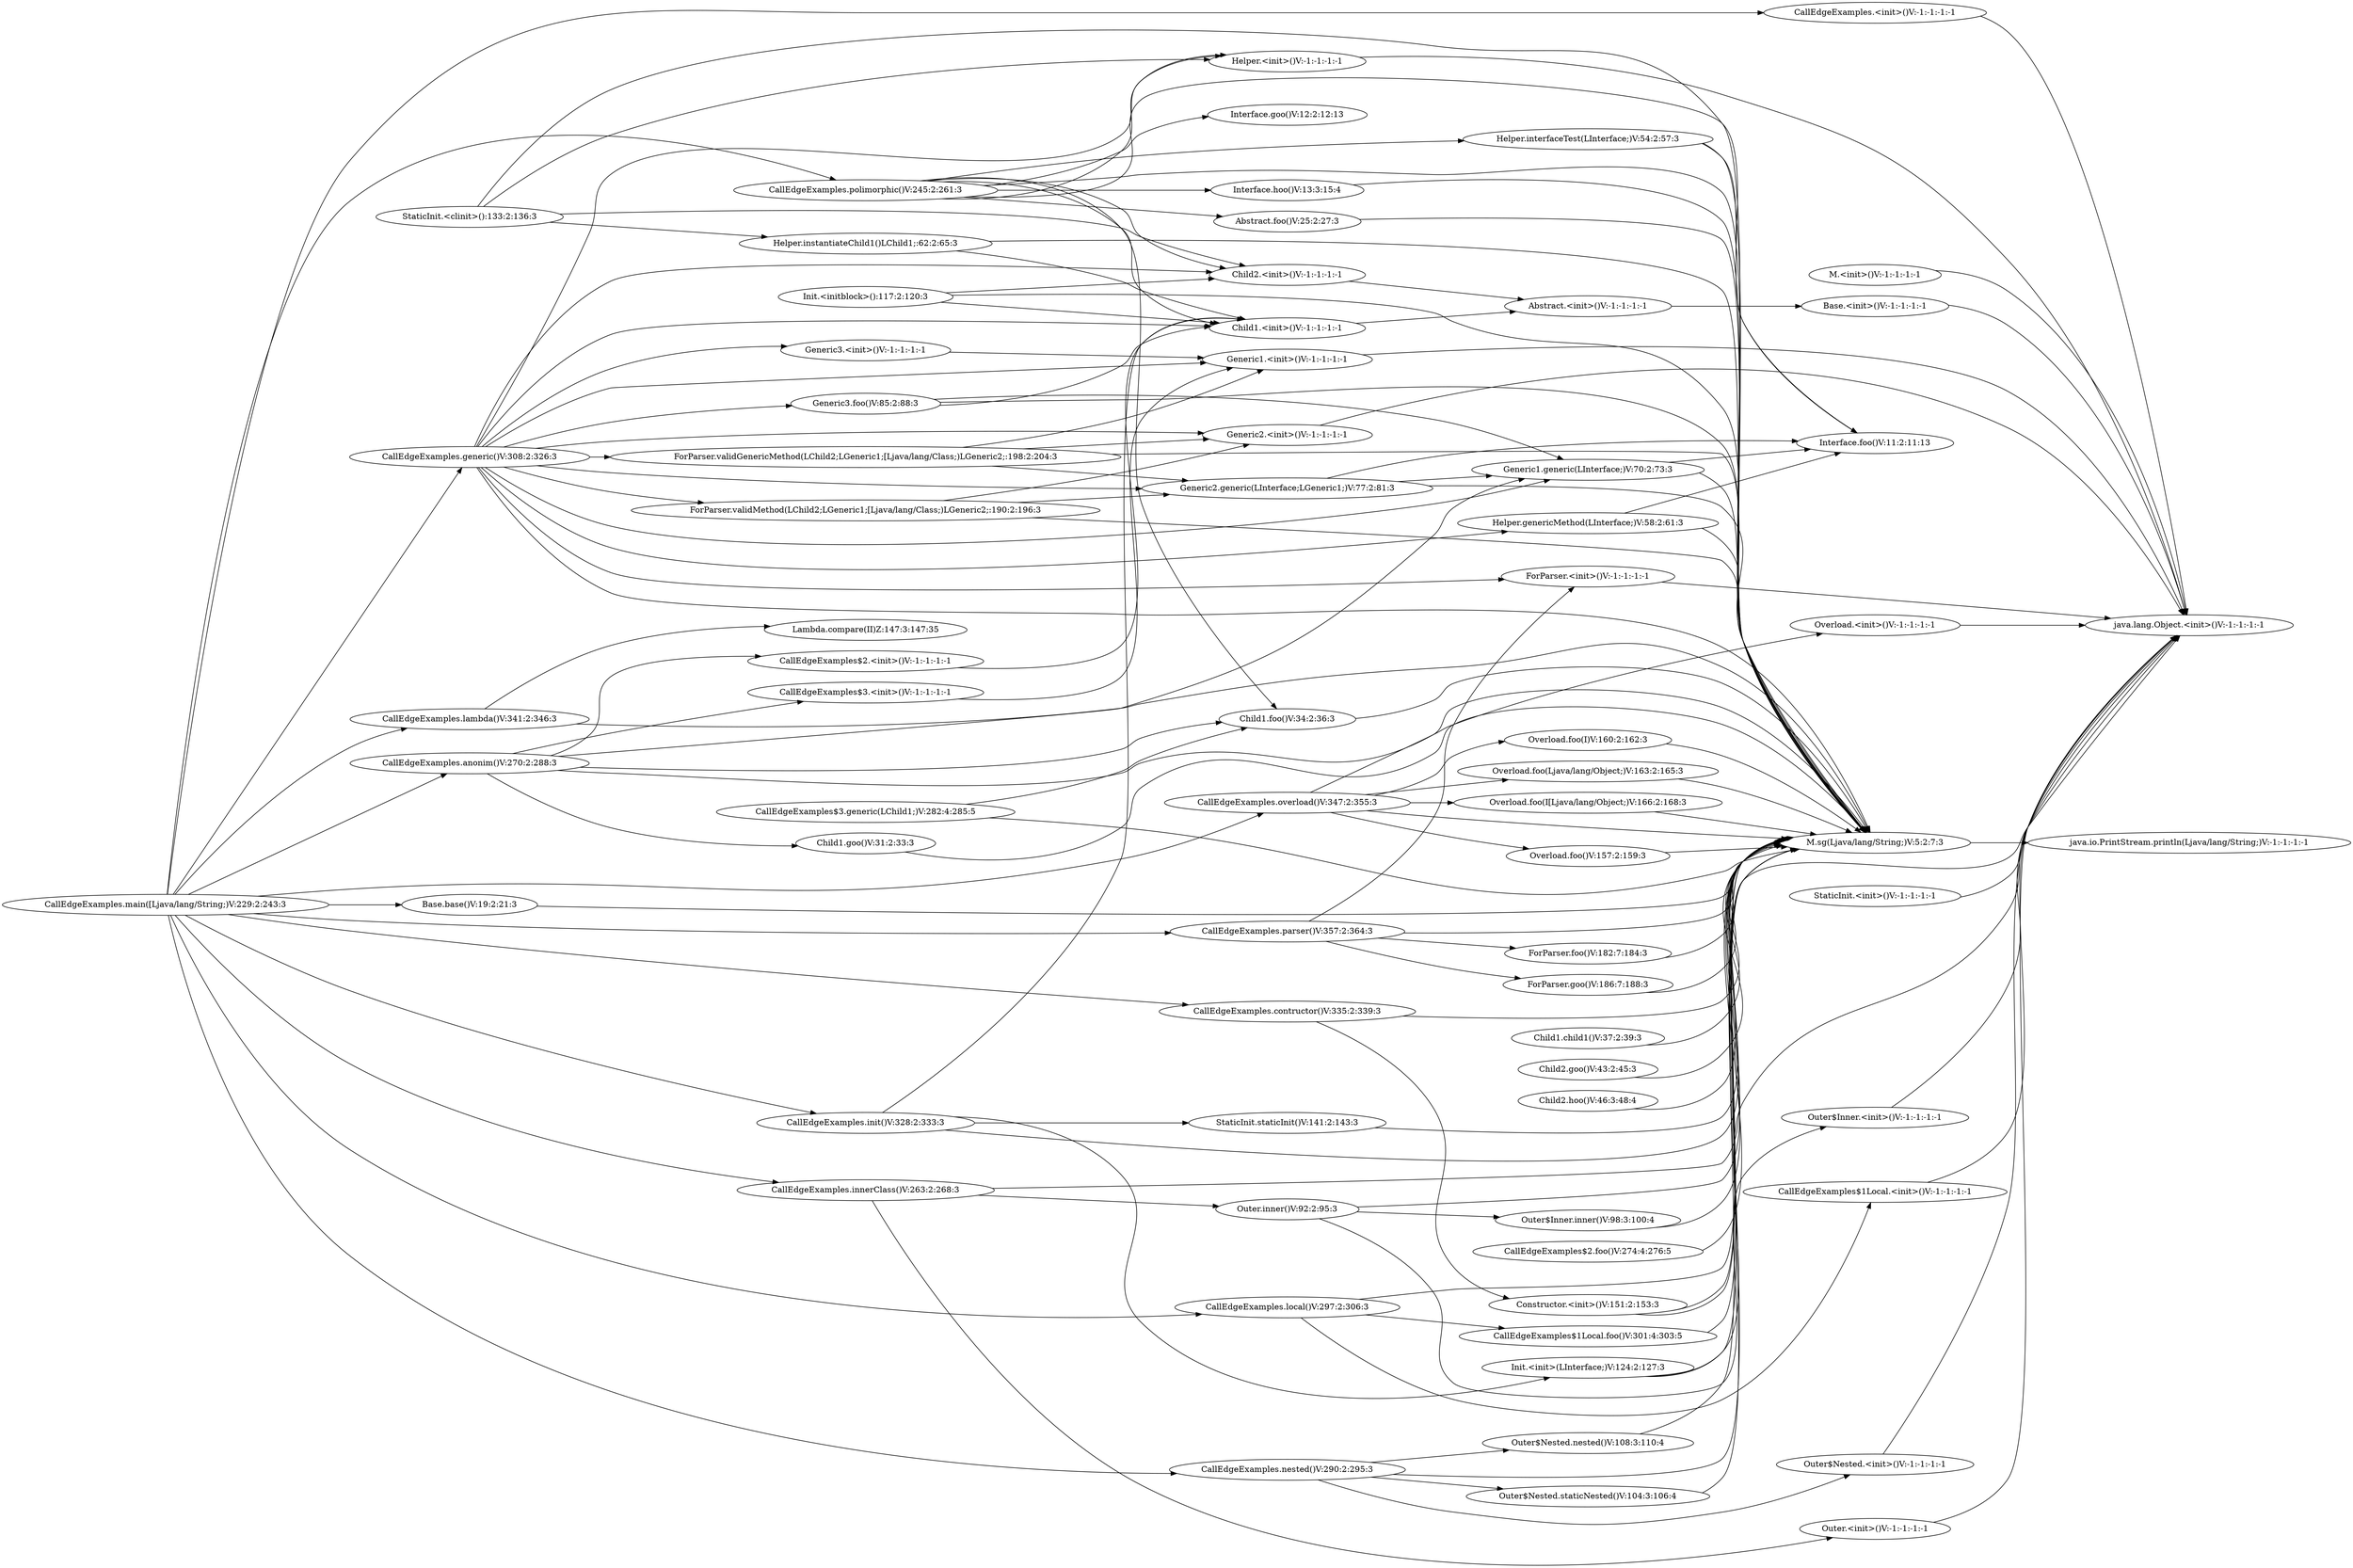digraph graphname {
rankdir="LR";
119 [label="M.<init>()V:-1:-1:-1:-1"]
120 [label="java.lang.Object.<init>()V:-1:-1:-1:-1"]
122 [label="M.sg(Ljava/lang/String;)V:5:2:7:3"]
130 [label="java.io.PrintStream.println(Ljava/lang/String;)V:-1:-1:-1:-1"]
135 [label="Interface.foo()V:11:2:11:13"]
136 [label="Interface.goo()V:12:2:12:13"]
137 [label="Interface.hoo()V:13:3:15:4"]
140 [label="Base.<init>()V:-1:-1:-1:-1"]
141 [label="Base.base()V:19:2:21:3"]
147 [label="Abstract.<init>()V:-1:-1:-1:-1"]
149 [label="Abstract.foo()V:25:2:27:3"]
153 [label="Child1.<init>()V:-1:-1:-1:-1"]
155 [label="Child1.goo()V:31:2:33:3"]
156 [label="Child1.foo()V:34:2:36:3"]
157 [label="Child1.child1()V:37:2:39:3"]
159 [label="Child2.<init>()V:-1:-1:-1:-1"]
160 [label="Child2.goo()V:43:2:45:3"]
161 [label="Child2.hoo()V:46:3:48:4"]
163 [label="Helper.<init>()V:-1:-1:-1:-1"]
164 [label="Helper.interfaceTest(LInterface;)V:54:2:57:3"]
167 [label="Helper.genericMethod(LInterface;)V:58:2:61:3"]
172 [label="Helper.instantiateChild1()LChild1;:62:2:65:3"]
177 [label="Generic1.<init>()V:-1:-1:-1:-1"]
178 [label="Generic1.generic(LInterface;)V:70:2:73:3"]
184 [label="Generic2.<init>()V:-1:-1:-1:-1"]
185 [label="Generic2.generic(LInterface;LGeneric1;)V:77:2:81:3"]
204 [label="Generic3.<init>()V:-1:-1:-1:-1"]
206 [label="Generic3.foo()V:85:2:88:3"]
208 [label="Outer.<init>()V:-1:-1:-1:-1"]
209 [label="Outer.inner()V:92:2:95:3"]
210 [label="Outer$Inner.inner()V:98:3:100:4"]
215 [label="Outer$Inner.<init>()V:-1:-1:-1:-1"]
218 [label="Outer$Nested.<init>()V:-1:-1:-1:-1"]
219 [label="Outer$Nested.staticNested()V:104:3:106:4"]
220 [label="Outer$Nested.nested()V:108:3:110:4"]
229 [label="Init.<initblock>():117:2:120:3"]
235 [label="Init.<init>(LInterface;)V:124:2:127:3"]
239 [label="StaticInit.<init>()V:-1:-1:-1:-1"]
242 [label="StaticInit.<clinit>():133:2:136:3"]
246 [label="StaticInit.staticInit()V:141:2:143:3"]
248 [label="Lambda.compare(II)Z:147:3:147:35"]
258 [label="Constructor.<init>()V:151:2:153:3"]
260 [label="Overload.<init>()V:-1:-1:-1:-1"]
261 [label="Overload.foo()V:157:2:159:3"]
262 [label="Overload.foo(I)V:160:2:162:3"]
264 [label="Overload.foo(Ljava/lang/Object;)V:163:2:165:3"]
269 [label="Overload.foo(I[Ljava/lang/Object;)V:166:2:168:3"]
275 [label="ForParser.<init>()V:-1:-1:-1:-1"]
283 [label="ForParser.foo()V:182:7:184:3"]
284 [label="ForParser.goo()V:186:7:188:3"]
285 [label="ForParser.validMethod(LChild2;LGeneric1;[Ljava/lang/Class;)LGeneric2;:190:2:196:3"]
306 [label="ForParser.validGenericMethod(LChild2;LGeneric1;[Ljava/lang/Class;)LGeneric2;:198:2:204:3"]
319 [label="CallEdgeExamples.<init>()V:-1:-1:-1:-1"]
324 [label="CallEdgeExamples.main([Ljava/lang/String;)V:229:2:243:3"]
330 [label="CallEdgeExamples.polimorphic()V:245:2:261:3"]
332 [label="CallEdgeExamples.innerClass()V:263:2:268:3"]
334 [label="CallEdgeExamples.anonim()V:270:2:288:3"]
336 [label="CallEdgeExamples.nested()V:290:2:295:3"]
338 [label="CallEdgeExamples.local()V:297:2:306:3"]
340 [label="CallEdgeExamples.generic()V:308:2:326:3"]
342 [label="CallEdgeExamples.init()V:328:2:333:3"]
344 [label="CallEdgeExamples.lambda()V:341:2:346:3"]
346 [label="CallEdgeExamples.contructor()V:335:2:339:3"]
348 [label="CallEdgeExamples.overload()V:347:2:355:3"]
350 [label="CallEdgeExamples.parser()V:357:2:364:3"]
363 [label="CallEdgeExamples$2.<init>()V:-1:-1:-1:-1"]
366 [label="CallEdgeExamples$2.foo()V:274:4:276:5"]
368 [label="CallEdgeExamples$3.<init>()V:-1:-1:-1:-1"]
371 [label="CallEdgeExamples$3.generic(LChild1;)V:282:4:285:5"]
379 [label="CallEdgeExamples$1Local.<init>()V:-1:-1:-1:-1"]
380 [label="CallEdgeExamples$1Local.foo()V:301:4:303:5"]
119 -> 120
122 -> 130
137 -> 122
140 -> 120
141 -> 122
147 -> 140
149 -> 122
153 -> 147
155 -> 122
156 -> 122
157 -> 122
159 -> 147
160 -> 122
161 -> 122
163 -> 120
164 -> 122
164 -> 135
167 -> 122
167 -> 135
172 -> 122
172 -> 153
177 -> 120
178 -> 122
178 -> 135
184 -> 120
185 -> 122
185 -> 135
185 -> 178
204 -> 177
206 -> 122
206 -> 153
206 -> 178
208 -> 120
209 -> 122
209 -> 210
209 -> 215
210 -> 122
215 -> 120
218 -> 120
219 -> 122
220 -> 122
229 -> 122
229 -> 153
229 -> 159
235 -> 120
235 -> 122
239 -> 120
242 -> 122
242 -> 159
242 -> 163
242 -> 172
246 -> 122
258 -> 120
258 -> 122
260 -> 120
261 -> 122
262 -> 122
264 -> 122
269 -> 122
275 -> 120
283 -> 122
284 -> 122
285 -> 122
285 -> 184
285 -> 185
306 -> 122
306 -> 177
306 -> 184
306 -> 185
319 -> 120
324 -> 141
324 -> 319
324 -> 330
324 -> 332
324 -> 334
324 -> 336
324 -> 338
324 -> 340
324 -> 342
324 -> 344
324 -> 346
324 -> 348
324 -> 350
330 -> 122
330 -> 135
330 -> 136
330 -> 137
330 -> 149
330 -> 153
330 -> 156
330 -> 159
330 -> 163
330 -> 164
332 -> 122
332 -> 208
332 -> 209
334 -> 122
334 -> 155
334 -> 156
334 -> 178
334 -> 363
334 -> 368
336 -> 122
336 -> 218
336 -> 219
336 -> 220
338 -> 122
338 -> 379
338 -> 380
340 -> 122
340 -> 153
340 -> 159
340 -> 163
340 -> 167
340 -> 177
340 -> 178
340 -> 184
340 -> 185
340 -> 204
340 -> 206
340 -> 275
340 -> 285
340 -> 306
342 -> 122
342 -> 153
342 -> 235
342 -> 246
344 -> 122
344 -> 248
346 -> 122
346 -> 258
348 -> 122
348 -> 260
348 -> 261
348 -> 262
348 -> 264
348 -> 269
350 -> 122
350 -> 275
350 -> 283
350 -> 284
363 -> 153
366 -> 122
368 -> 177
371 -> 122
371 -> 156
379 -> 120
380 -> 122
}
